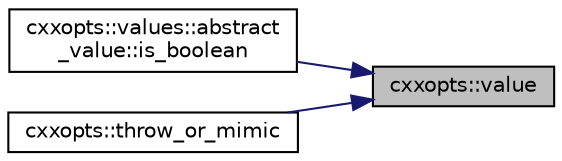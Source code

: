 digraph "cxxopts::value"
{
 // LATEX_PDF_SIZE
  edge [fontname="Helvetica",fontsize="10",labelfontname="Helvetica",labelfontsize="10"];
  node [fontname="Helvetica",fontsize="10",shape=record];
  rankdir="RL";
  Node1 [label="cxxopts::value",height=0.2,width=0.4,color="black", fillcolor="grey75", style="filled", fontcolor="black",tooltip=" "];
  Node1 -> Node2 [dir="back",color="midnightblue",fontsize="10",style="solid",fontname="Helvetica"];
  Node2 [label="cxxopts::values::abstract\l_value::is_boolean",height=0.2,width=0.4,color="black", fillcolor="white", style="filled",URL="$classcxxopts_1_1values_1_1abstract__value.html#ac4a5f57c63086de1eac4cbefe09d99ce",tooltip=" "];
  Node1 -> Node3 [dir="back",color="midnightblue",fontsize="10",style="solid",fontname="Helvetica"];
  Node3 [label="cxxopts::throw_or_mimic",height=0.2,width=0.4,color="black", fillcolor="white", style="filled",URL="$namespacecxxopts.html#a466f47408560fa08e43bf48ec2366b22",tooltip=" "];
}

